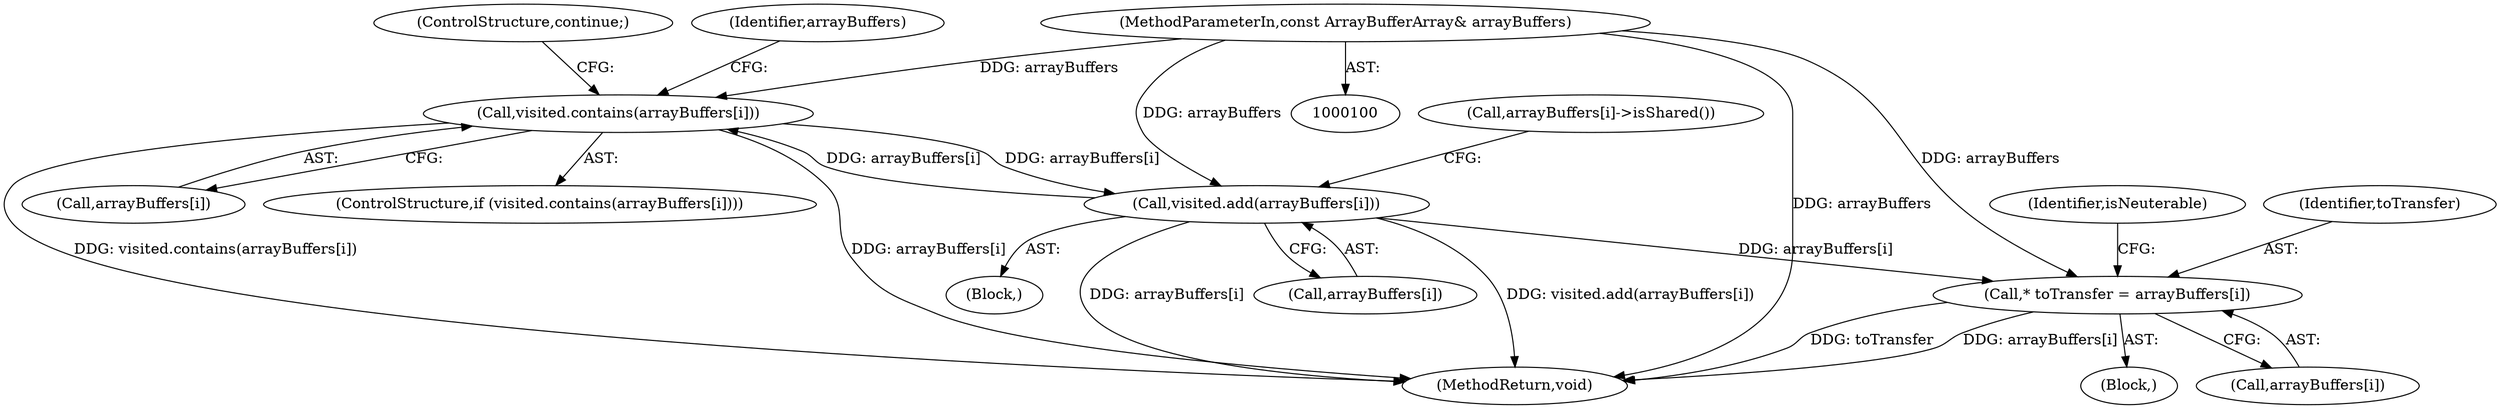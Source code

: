 digraph "0_Chrome_2400ef7b592c31c9883fd1cd60bdea0622e69db3@array" {
"1000157" [label="(Call,visited.contains(arrayBuffers[i]))"];
"1000162" [label="(Call,visited.add(arrayBuffers[i]))"];
"1000157" [label="(Call,visited.contains(arrayBuffers[i]))"];
"1000102" [label="(MethodParameterIn,const ArrayBufferArray& arrayBuffers)"];
"1000218" [label="(Call,* toTransfer = arrayBuffers[i])"];
"1000157" [label="(Call,visited.contains(arrayBuffers[i]))"];
"1000155" [label="(Block,)"];
"1000225" [label="(Identifier,isNeuterable)"];
"1000162" [label="(Call,visited.add(arrayBuffers[i]))"];
"1000265" [label="(MethodReturn,void)"];
"1000218" [label="(Call,* toTransfer = arrayBuffers[i])"];
"1000189" [label="(Block,)"];
"1000220" [label="(Call,arrayBuffers[i])"];
"1000158" [label="(Call,arrayBuffers[i])"];
"1000156" [label="(ControlStructure,if (visited.contains(arrayBuffers[i])))"];
"1000161" [label="(ControlStructure,continue;)"];
"1000164" [label="(Identifier,arrayBuffers)"];
"1000102" [label="(MethodParameterIn,const ArrayBufferArray& arrayBuffers)"];
"1000163" [label="(Call,arrayBuffers[i])"];
"1000219" [label="(Identifier,toTransfer)"];
"1000167" [label="(Call,arrayBuffers[i]->isShared())"];
"1000157" -> "1000156"  [label="AST: "];
"1000157" -> "1000158"  [label="CFG: "];
"1000158" -> "1000157"  [label="AST: "];
"1000161" -> "1000157"  [label="CFG: "];
"1000164" -> "1000157"  [label="CFG: "];
"1000157" -> "1000265"  [label="DDG: visited.contains(arrayBuffers[i])"];
"1000157" -> "1000265"  [label="DDG: arrayBuffers[i]"];
"1000162" -> "1000157"  [label="DDG: arrayBuffers[i]"];
"1000102" -> "1000157"  [label="DDG: arrayBuffers"];
"1000157" -> "1000162"  [label="DDG: arrayBuffers[i]"];
"1000162" -> "1000155"  [label="AST: "];
"1000162" -> "1000163"  [label="CFG: "];
"1000163" -> "1000162"  [label="AST: "];
"1000167" -> "1000162"  [label="CFG: "];
"1000162" -> "1000265"  [label="DDG: arrayBuffers[i]"];
"1000162" -> "1000265"  [label="DDG: visited.add(arrayBuffers[i])"];
"1000102" -> "1000162"  [label="DDG: arrayBuffers"];
"1000162" -> "1000218"  [label="DDG: arrayBuffers[i]"];
"1000102" -> "1000100"  [label="AST: "];
"1000102" -> "1000265"  [label="DDG: arrayBuffers"];
"1000102" -> "1000218"  [label="DDG: arrayBuffers"];
"1000218" -> "1000189"  [label="AST: "];
"1000218" -> "1000220"  [label="CFG: "];
"1000219" -> "1000218"  [label="AST: "];
"1000220" -> "1000218"  [label="AST: "];
"1000225" -> "1000218"  [label="CFG: "];
"1000218" -> "1000265"  [label="DDG: toTransfer"];
"1000218" -> "1000265"  [label="DDG: arrayBuffers[i]"];
}
